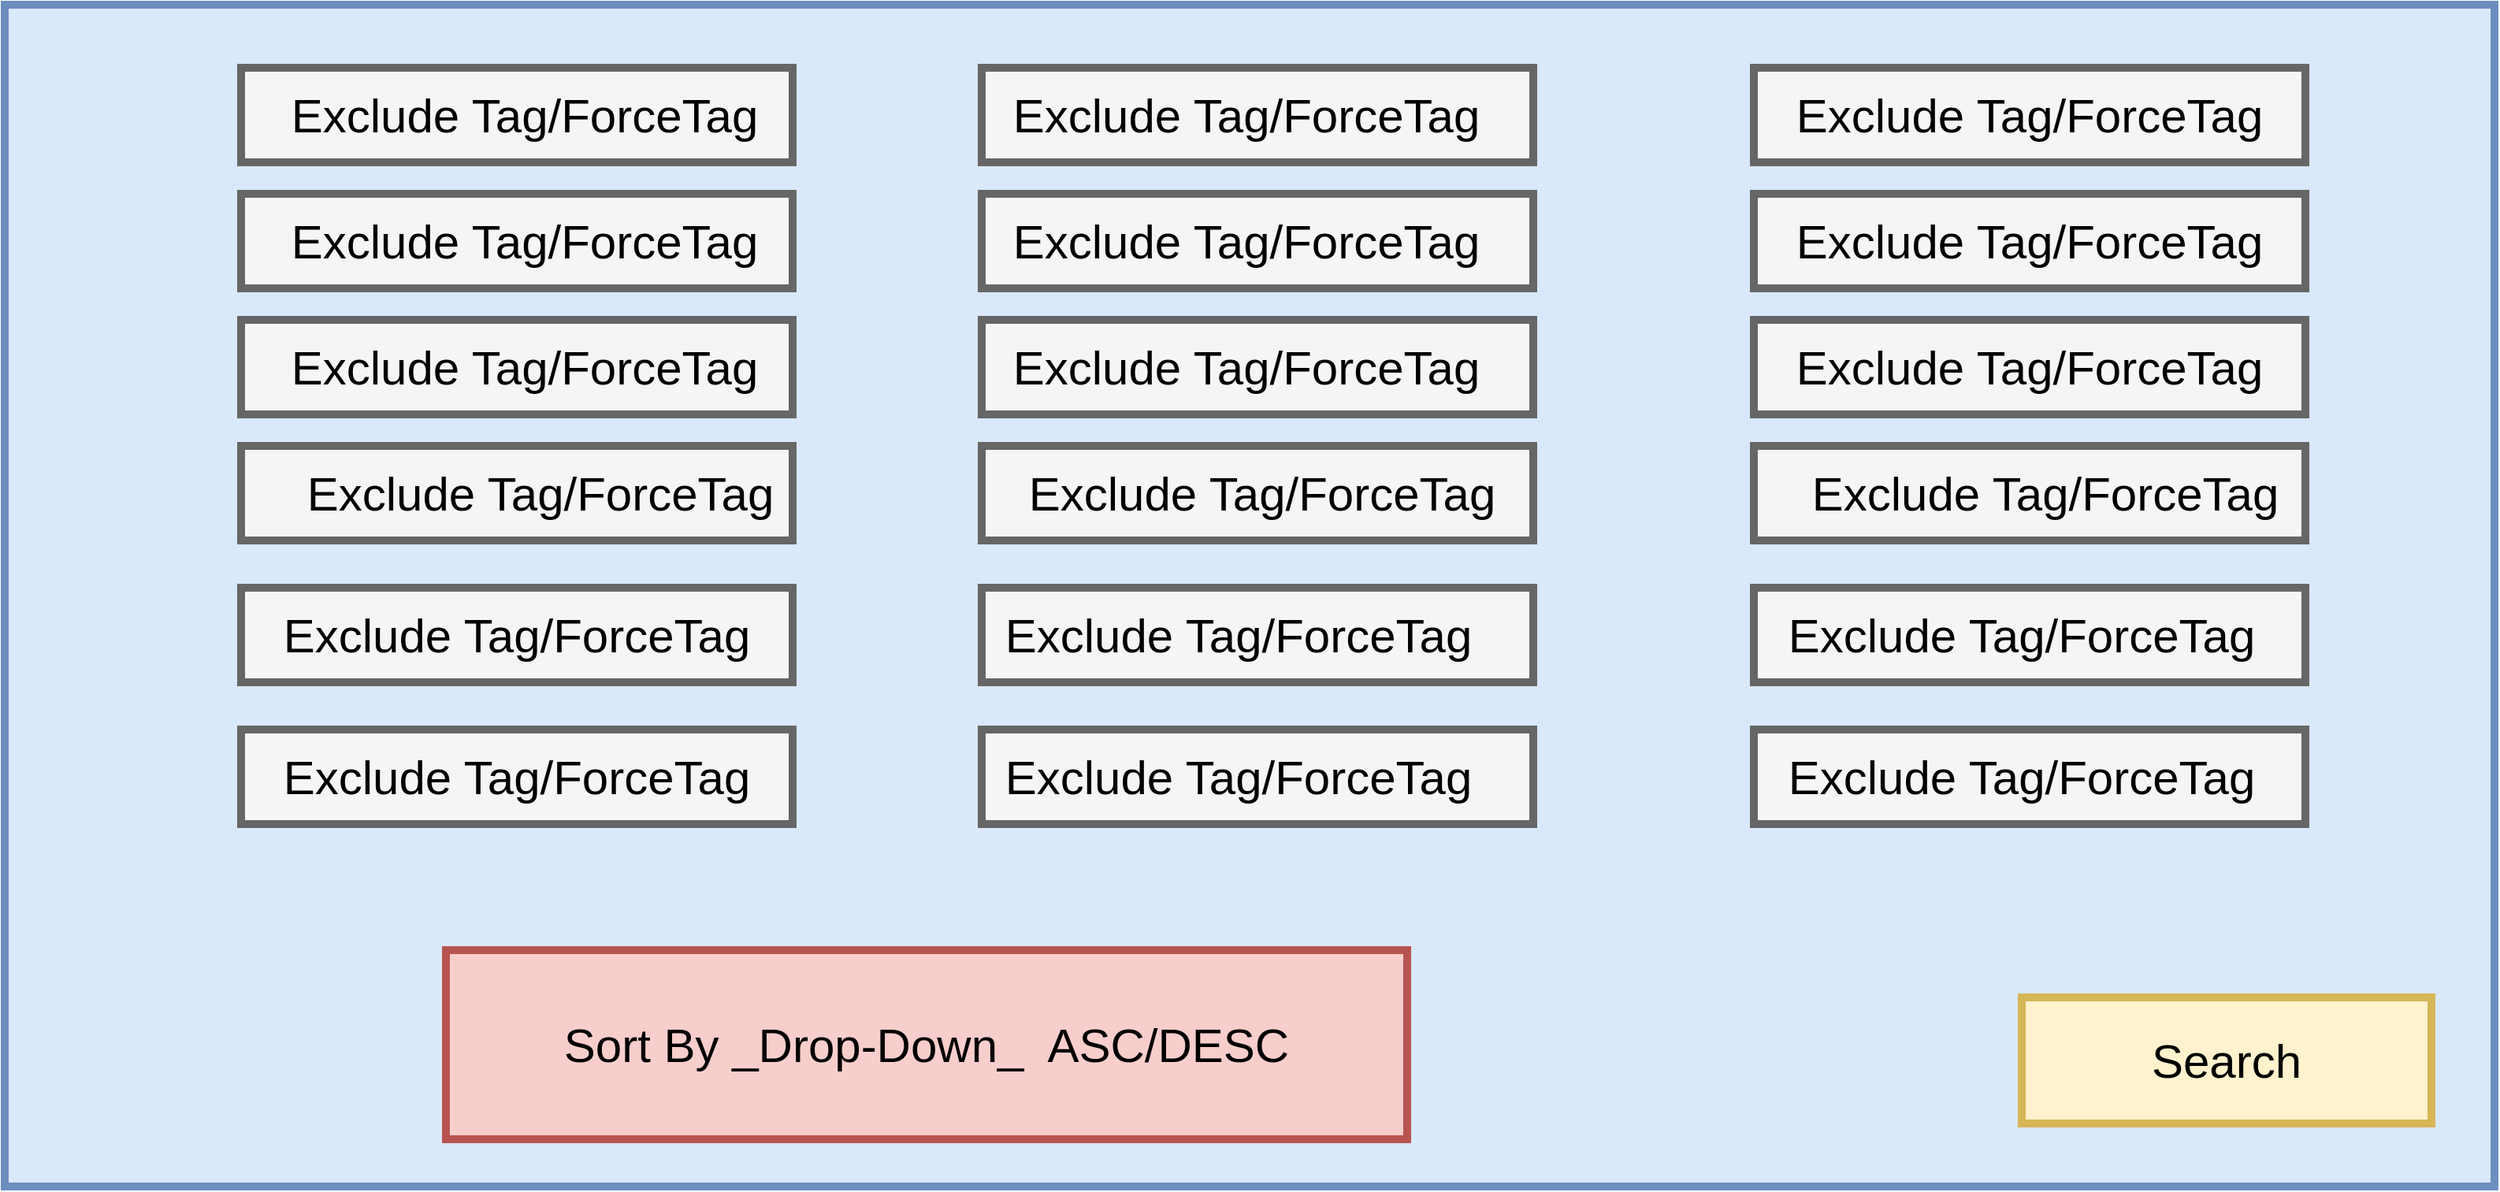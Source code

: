 <mxfile version="12.7.9" type="device"><diagram id="YK_G6XmKvgQjiadwZ1Tb" name="Page-1"><mxGraphModel dx="1654" dy="1056" grid="1" gridSize="10" guides="1" tooltips="1" connect="1" arrows="1" fold="1" page="1" pageScale="1" pageWidth="1600" pageHeight="900" math="0" shadow="0"><root><mxCell id="0"/><mxCell id="1" parent="0"/><mxCell id="_TVa9alUyimiW9evm3BZ-1" value="" style="rounded=0;whiteSpace=wrap;html=1;strokeWidth=5;fillColor=#dae8fc;strokeColor=#6c8ebf;" vertex="1" parent="1"><mxGeometry x="10" y="10" width="1580" height="750" as="geometry"/></mxCell><mxCell id="_TVa9alUyimiW9evm3BZ-2" value="" style="rounded=0;whiteSpace=wrap;html=1;strokeWidth=5;fillColor=#fff2cc;strokeColor=#d6b656;" vertex="1" parent="1"><mxGeometry x="1290" y="640" width="260" height="80" as="geometry"/></mxCell><mxCell id="_TVa9alUyimiW9evm3BZ-3" value="Search" style="text;html=1;strokeColor=none;fillColor=none;align=center;verticalAlign=middle;whiteSpace=wrap;rounded=0;fontSize=30;" vertex="1" parent="1"><mxGeometry x="1305" y="620" width="230" height="120" as="geometry"/></mxCell><mxCell id="_TVa9alUyimiW9evm3BZ-4" value="" style="rounded=0;whiteSpace=wrap;html=1;strokeWidth=5;fontSize=30;fillColor=#f5f5f5;strokeColor=#666666;fontColor=#333333;" vertex="1" parent="1"><mxGeometry x="160" y="50" width="350" height="60" as="geometry"/></mxCell><mxCell id="_TVa9alUyimiW9evm3BZ-24" value="" style="rounded=0;whiteSpace=wrap;html=1;strokeWidth=5;fontSize=30;fillColor=#f5f5f5;strokeColor=#666666;fontColor=#333333;" vertex="1" parent="1"><mxGeometry x="630" y="50" width="350" height="60" as="geometry"/></mxCell><mxCell id="_TVa9alUyimiW9evm3BZ-25" value="" style="rounded=0;whiteSpace=wrap;html=1;strokeWidth=5;fontSize=30;fillColor=#f5f5f5;strokeColor=#666666;fontColor=#333333;" vertex="1" parent="1"><mxGeometry x="1120" y="50" width="350" height="60" as="geometry"/></mxCell><mxCell id="_TVa9alUyimiW9evm3BZ-26" value="" style="rounded=0;whiteSpace=wrap;html=1;strokeWidth=5;fontSize=30;fillColor=#f5f5f5;strokeColor=#666666;fontColor=#333333;" vertex="1" parent="1"><mxGeometry x="160" y="130" width="350" height="60" as="geometry"/></mxCell><mxCell id="_TVa9alUyimiW9evm3BZ-27" value="" style="rounded=0;whiteSpace=wrap;html=1;strokeWidth=5;fontSize=30;fillColor=#f5f5f5;strokeColor=#666666;fontColor=#333333;" vertex="1" parent="1"><mxGeometry x="630" y="130" width="350" height="60" as="geometry"/></mxCell><mxCell id="_TVa9alUyimiW9evm3BZ-28" value="" style="rounded=0;whiteSpace=wrap;html=1;strokeWidth=5;fontSize=30;fillColor=#f5f5f5;strokeColor=#666666;fontColor=#333333;" vertex="1" parent="1"><mxGeometry x="1120" y="130" width="350" height="60" as="geometry"/></mxCell><mxCell id="_TVa9alUyimiW9evm3BZ-29" value="" style="rounded=0;whiteSpace=wrap;html=1;strokeWidth=5;fontSize=30;fillColor=#f5f5f5;strokeColor=#666666;fontColor=#333333;" vertex="1" parent="1"><mxGeometry x="160" y="210" width="350" height="60" as="geometry"/></mxCell><mxCell id="_TVa9alUyimiW9evm3BZ-30" value="" style="rounded=0;whiteSpace=wrap;html=1;strokeWidth=5;fontSize=30;fillColor=#f5f5f5;strokeColor=#666666;fontColor=#333333;" vertex="1" parent="1"><mxGeometry x="630" y="210" width="350" height="60" as="geometry"/></mxCell><mxCell id="_TVa9alUyimiW9evm3BZ-31" value="" style="rounded=0;whiteSpace=wrap;html=1;strokeWidth=5;fontSize=30;fillColor=#f5f5f5;strokeColor=#666666;fontColor=#333333;" vertex="1" parent="1"><mxGeometry x="1120" y="210" width="350" height="60" as="geometry"/></mxCell><mxCell id="_TVa9alUyimiW9evm3BZ-32" value="" style="rounded=0;whiteSpace=wrap;html=1;strokeWidth=5;fontSize=30;fillColor=#f5f5f5;strokeColor=#666666;fontColor=#333333;" vertex="1" parent="1"><mxGeometry x="160" y="290" width="350" height="60" as="geometry"/></mxCell><mxCell id="_TVa9alUyimiW9evm3BZ-33" value="" style="rounded=0;whiteSpace=wrap;html=1;strokeWidth=5;fontSize=30;fillColor=#f5f5f5;strokeColor=#666666;fontColor=#333333;" vertex="1" parent="1"><mxGeometry x="630" y="290" width="350" height="60" as="geometry"/></mxCell><mxCell id="_TVa9alUyimiW9evm3BZ-34" value="" style="rounded=0;whiteSpace=wrap;html=1;strokeWidth=5;fontSize=30;fillColor=#f5f5f5;strokeColor=#666666;fontColor=#333333;" vertex="1" parent="1"><mxGeometry x="1120" y="290" width="350" height="60" as="geometry"/></mxCell><mxCell id="_TVa9alUyimiW9evm3BZ-35" value="" style="rounded=0;whiteSpace=wrap;html=1;strokeWidth=5;fontSize=30;fillColor=#f5f5f5;strokeColor=#666666;fontColor=#333333;" vertex="1" parent="1"><mxGeometry x="160" y="380" width="350" height="60" as="geometry"/></mxCell><mxCell id="_TVa9alUyimiW9evm3BZ-36" value="" style="rounded=0;whiteSpace=wrap;html=1;strokeWidth=5;fontSize=30;fillColor=#f5f5f5;strokeColor=#666666;fontColor=#333333;" vertex="1" parent="1"><mxGeometry x="630" y="380" width="350" height="60" as="geometry"/></mxCell><mxCell id="_TVa9alUyimiW9evm3BZ-37" value="" style="rounded=0;whiteSpace=wrap;html=1;strokeWidth=5;fontSize=30;fillColor=#f5f5f5;strokeColor=#666666;fontColor=#333333;" vertex="1" parent="1"><mxGeometry x="1120" y="380" width="350" height="60" as="geometry"/></mxCell><mxCell id="_TVa9alUyimiW9evm3BZ-38" value="" style="rounded=0;whiteSpace=wrap;html=1;strokeWidth=5;fontSize=30;fillColor=#f5f5f5;strokeColor=#666666;fontColor=#333333;" vertex="1" parent="1"><mxGeometry x="160" y="470" width="350" height="60" as="geometry"/></mxCell><mxCell id="_TVa9alUyimiW9evm3BZ-39" value="" style="rounded=0;whiteSpace=wrap;html=1;strokeWidth=5;fontSize=30;fillColor=#f5f5f5;strokeColor=#666666;fontColor=#333333;" vertex="1" parent="1"><mxGeometry x="630" y="470" width="350" height="60" as="geometry"/></mxCell><mxCell id="_TVa9alUyimiW9evm3BZ-40" value="" style="rounded=0;whiteSpace=wrap;html=1;strokeWidth=5;fontSize=30;fillColor=#f5f5f5;strokeColor=#666666;fontColor=#333333;" vertex="1" parent="1"><mxGeometry x="1120" y="470" width="350" height="60" as="geometry"/></mxCell><mxCell id="_TVa9alUyimiW9evm3BZ-41" value="" style="rounded=0;whiteSpace=wrap;html=1;strokeWidth=5;fontSize=30;fillColor=#f8cecc;strokeColor=#b85450;" vertex="1" parent="1"><mxGeometry x="290" y="610" width="610" height="120" as="geometry"/></mxCell><mxCell id="_TVa9alUyimiW9evm3BZ-42" value="Sort By _Drop-Down_&amp;nbsp; ASC/DESC" style="text;html=1;strokeColor=none;fillColor=none;align=center;verticalAlign=middle;whiteSpace=wrap;rounded=0;fontSize=30;" vertex="1" parent="1"><mxGeometry x="280" y="610" width="630" height="120" as="geometry"/></mxCell><mxCell id="_TVa9alUyimiW9evm3BZ-43" value="Exclude Tag/ForceTag" style="text;html=1;strokeColor=none;fillColor=none;align=center;verticalAlign=middle;whiteSpace=wrap;rounded=0;fontSize=30;" vertex="1" parent="1"><mxGeometry x="140" y="20" width="400" height="120" as="geometry"/></mxCell><mxCell id="_TVa9alUyimiW9evm3BZ-44" value="Exclude Tag/ForceTag" style="text;html=1;strokeColor=none;fillColor=none;align=center;verticalAlign=middle;whiteSpace=wrap;rounded=0;fontSize=30;" vertex="1" parent="1"><mxGeometry x="140" y="100" width="400" height="120" as="geometry"/></mxCell><mxCell id="_TVa9alUyimiW9evm3BZ-45" value="Exclude Tag/ForceTag" style="text;html=1;strokeColor=none;fillColor=none;align=center;verticalAlign=middle;whiteSpace=wrap;rounded=0;fontSize=30;" vertex="1" parent="1"><mxGeometry x="140" y="180" width="400" height="120" as="geometry"/></mxCell><mxCell id="_TVa9alUyimiW9evm3BZ-46" value="Exclude Tag/ForceTag" style="text;html=1;strokeColor=none;fillColor=none;align=center;verticalAlign=middle;whiteSpace=wrap;rounded=0;fontSize=30;" vertex="1" parent="1"><mxGeometry x="150" y="260" width="400" height="120" as="geometry"/></mxCell><mxCell id="_TVa9alUyimiW9evm3BZ-47" value="Exclude Tag/ForceTag" style="text;html=1;strokeColor=none;fillColor=none;align=center;verticalAlign=middle;whiteSpace=wrap;rounded=0;fontSize=30;" vertex="1" parent="1"><mxGeometry x="135" y="350" width="400" height="120" as="geometry"/></mxCell><mxCell id="_TVa9alUyimiW9evm3BZ-48" value="Exclude Tag/ForceTag" style="text;html=1;strokeColor=none;fillColor=none;align=center;verticalAlign=middle;whiteSpace=wrap;rounded=0;fontSize=30;" vertex="1" parent="1"><mxGeometry x="135" y="440" width="400" height="120" as="geometry"/></mxCell><mxCell id="_TVa9alUyimiW9evm3BZ-49" value="Exclude Tag/ForceTag" style="text;html=1;strokeColor=none;fillColor=none;align=center;verticalAlign=middle;whiteSpace=wrap;rounded=0;fontSize=30;" vertex="1" parent="1"><mxGeometry x="598" y="20" width="400" height="120" as="geometry"/></mxCell><mxCell id="_TVa9alUyimiW9evm3BZ-50" value="Exclude Tag/ForceTag" style="text;html=1;strokeColor=none;fillColor=none;align=center;verticalAlign=middle;whiteSpace=wrap;rounded=0;fontSize=30;" vertex="1" parent="1"><mxGeometry x="598" y="100" width="400" height="120" as="geometry"/></mxCell><mxCell id="_TVa9alUyimiW9evm3BZ-51" value="Exclude Tag/ForceTag" style="text;html=1;strokeColor=none;fillColor=none;align=center;verticalAlign=middle;whiteSpace=wrap;rounded=0;fontSize=30;" vertex="1" parent="1"><mxGeometry x="598" y="180" width="400" height="120" as="geometry"/></mxCell><mxCell id="_TVa9alUyimiW9evm3BZ-52" value="Exclude Tag/ForceTag" style="text;html=1;strokeColor=none;fillColor=none;align=center;verticalAlign=middle;whiteSpace=wrap;rounded=0;fontSize=30;" vertex="1" parent="1"><mxGeometry x="608" y="260" width="400" height="120" as="geometry"/></mxCell><mxCell id="_TVa9alUyimiW9evm3BZ-53" value="Exclude Tag/ForceTag" style="text;html=1;strokeColor=none;fillColor=none;align=center;verticalAlign=middle;whiteSpace=wrap;rounded=0;fontSize=30;" vertex="1" parent="1"><mxGeometry x="593" y="350" width="400" height="120" as="geometry"/></mxCell><mxCell id="_TVa9alUyimiW9evm3BZ-54" value="Exclude Tag/ForceTag" style="text;html=1;strokeColor=none;fillColor=none;align=center;verticalAlign=middle;whiteSpace=wrap;rounded=0;fontSize=30;" vertex="1" parent="1"><mxGeometry x="593" y="440" width="400" height="120" as="geometry"/></mxCell><mxCell id="_TVa9alUyimiW9evm3BZ-55" value="Exclude Tag/ForceTag" style="text;html=1;strokeColor=none;fillColor=none;align=center;verticalAlign=middle;whiteSpace=wrap;rounded=0;fontSize=30;" vertex="1" parent="1"><mxGeometry x="1095" y="20" width="400" height="120" as="geometry"/></mxCell><mxCell id="_TVa9alUyimiW9evm3BZ-56" value="Exclude Tag/ForceTag" style="text;html=1;strokeColor=none;fillColor=none;align=center;verticalAlign=middle;whiteSpace=wrap;rounded=0;fontSize=30;" vertex="1" parent="1"><mxGeometry x="1095" y="100" width="400" height="120" as="geometry"/></mxCell><mxCell id="_TVa9alUyimiW9evm3BZ-57" value="Exclude Tag/ForceTag" style="text;html=1;strokeColor=none;fillColor=none;align=center;verticalAlign=middle;whiteSpace=wrap;rounded=0;fontSize=30;" vertex="1" parent="1"><mxGeometry x="1095" y="180" width="400" height="120" as="geometry"/></mxCell><mxCell id="_TVa9alUyimiW9evm3BZ-58" value="Exclude Tag/ForceTag" style="text;html=1;strokeColor=none;fillColor=none;align=center;verticalAlign=middle;whiteSpace=wrap;rounded=0;fontSize=30;" vertex="1" parent="1"><mxGeometry x="1105" y="260" width="400" height="120" as="geometry"/></mxCell><mxCell id="_TVa9alUyimiW9evm3BZ-59" value="Exclude Tag/ForceTag" style="text;html=1;strokeColor=none;fillColor=none;align=center;verticalAlign=middle;whiteSpace=wrap;rounded=0;fontSize=30;" vertex="1" parent="1"><mxGeometry x="1090" y="350" width="400" height="120" as="geometry"/></mxCell><mxCell id="_TVa9alUyimiW9evm3BZ-60" value="Exclude Tag/ForceTag" style="text;html=1;strokeColor=none;fillColor=none;align=center;verticalAlign=middle;whiteSpace=wrap;rounded=0;fontSize=30;" vertex="1" parent="1"><mxGeometry x="1090" y="440" width="400" height="120" as="geometry"/></mxCell></root></mxGraphModel></diagram></mxfile>
